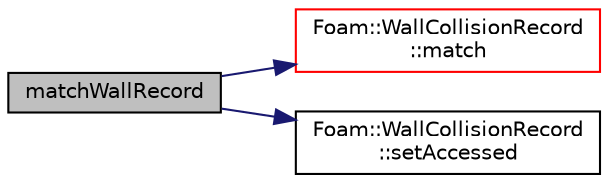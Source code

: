 digraph "matchWallRecord"
{
  bgcolor="transparent";
  edge [fontname="Helvetica",fontsize="10",labelfontname="Helvetica",labelfontsize="10"];
  node [fontname="Helvetica",fontsize="10",shape=record];
  rankdir="LR";
  Node1 [label="matchWallRecord",height=0.2,width=0.4,color="black", fillcolor="grey75", style="filled", fontcolor="black"];
  Node1 -> Node2 [color="midnightblue",fontsize="10",style="solid",fontname="Helvetica"];
  Node2 [label="Foam::WallCollisionRecord\l::match",height=0.2,width=0.4,color="red",URL="$a02817.html#a36daa36eac6b6a0fda30b60cc00e5e96"];
  Node1 -> Node3 [color="midnightblue",fontsize="10",style="solid",fontname="Helvetica"];
  Node3 [label="Foam::WallCollisionRecord\l::setAccessed",height=0.2,width=0.4,color="black",URL="$a02817.html#a4dd2d399beab4110cc5b4167a7bfb480",tooltip="Set the accessed property of the record to accessed. "];
}
